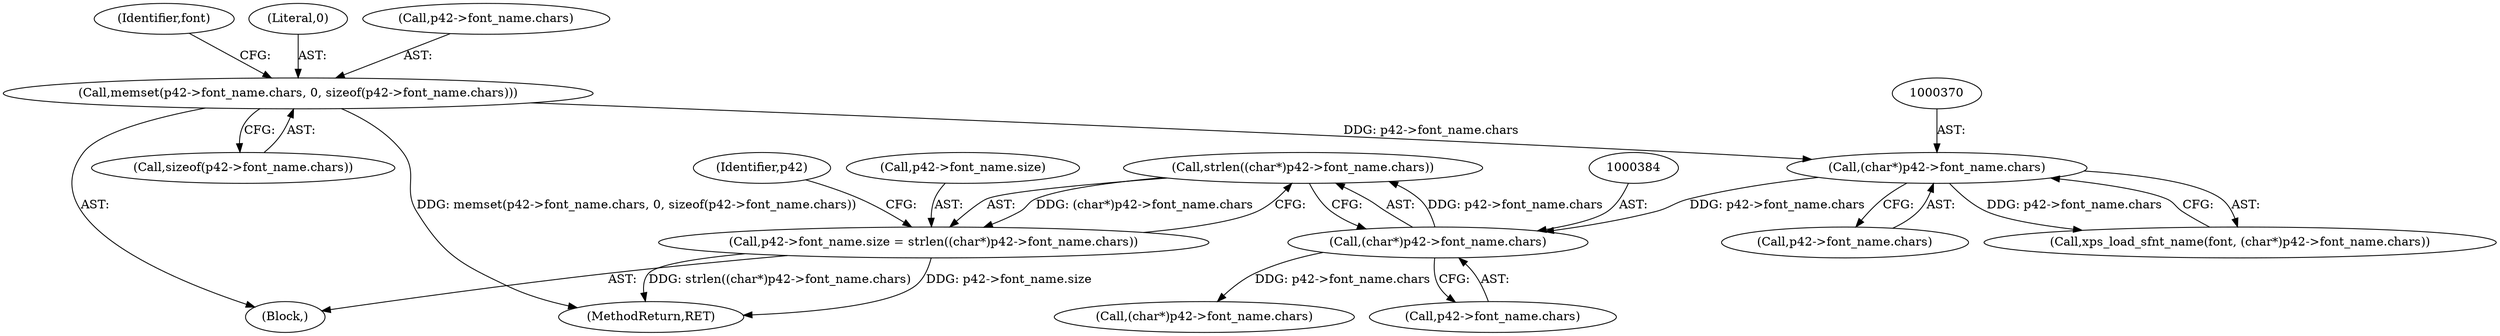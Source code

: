 digraph "0_ghostscript_3c2aebbedd37fab054e80f2e315de07d7e9b5bdb_0@API" {
"1000382" [label="(Call,strlen((char*)p42->font_name.chars))"];
"1000383" [label="(Call,(char*)p42->font_name.chars)"];
"1000369" [label="(Call,(char*)p42->font_name.chars)"];
"1000354" [label="(Call,memset(p42->font_name.chars, 0, sizeof(p42->font_name.chars)))"];
"1000376" [label="(Call,p42->font_name.size = strlen((char*)p42->font_name.chars))"];
"1000383" [label="(Call,(char*)p42->font_name.chars)"];
"1000368" [label="(Identifier,font)"];
"1000393" [label="(Identifier,p42)"];
"1000360" [label="(Literal,0)"];
"1000385" [label="(Call,p42->font_name.chars)"];
"1000354" [label="(Call,memset(p42->font_name.chars, 0, sizeof(p42->font_name.chars)))"];
"1000361" [label="(Call,sizeof(p42->font_name.chars))"];
"1000355" [label="(Call,p42->font_name.chars)"];
"1000553" [label="(MethodReturn,RET)"];
"1000411" [label="(Call,(char*)p42->font_name.chars)"];
"1000377" [label="(Call,p42->font_name.size)"];
"1000140" [label="(Block,)"];
"1000367" [label="(Call,xps_load_sfnt_name(font, (char*)p42->font_name.chars))"];
"1000369" [label="(Call,(char*)p42->font_name.chars)"];
"1000371" [label="(Call,p42->font_name.chars)"];
"1000376" [label="(Call,p42->font_name.size = strlen((char*)p42->font_name.chars))"];
"1000382" [label="(Call,strlen((char*)p42->font_name.chars))"];
"1000382" -> "1000376"  [label="AST: "];
"1000382" -> "1000383"  [label="CFG: "];
"1000383" -> "1000382"  [label="AST: "];
"1000376" -> "1000382"  [label="CFG: "];
"1000382" -> "1000376"  [label="DDG: (char*)p42->font_name.chars"];
"1000383" -> "1000382"  [label="DDG: p42->font_name.chars"];
"1000383" -> "1000385"  [label="CFG: "];
"1000384" -> "1000383"  [label="AST: "];
"1000385" -> "1000383"  [label="AST: "];
"1000369" -> "1000383"  [label="DDG: p42->font_name.chars"];
"1000383" -> "1000411"  [label="DDG: p42->font_name.chars"];
"1000369" -> "1000367"  [label="AST: "];
"1000369" -> "1000371"  [label="CFG: "];
"1000370" -> "1000369"  [label="AST: "];
"1000371" -> "1000369"  [label="AST: "];
"1000367" -> "1000369"  [label="CFG: "];
"1000369" -> "1000367"  [label="DDG: p42->font_name.chars"];
"1000354" -> "1000369"  [label="DDG: p42->font_name.chars"];
"1000354" -> "1000140"  [label="AST: "];
"1000354" -> "1000361"  [label="CFG: "];
"1000355" -> "1000354"  [label="AST: "];
"1000360" -> "1000354"  [label="AST: "];
"1000361" -> "1000354"  [label="AST: "];
"1000368" -> "1000354"  [label="CFG: "];
"1000354" -> "1000553"  [label="DDG: memset(p42->font_name.chars, 0, sizeof(p42->font_name.chars))"];
"1000376" -> "1000140"  [label="AST: "];
"1000377" -> "1000376"  [label="AST: "];
"1000393" -> "1000376"  [label="CFG: "];
"1000376" -> "1000553"  [label="DDG: p42->font_name.size"];
"1000376" -> "1000553"  [label="DDG: strlen((char*)p42->font_name.chars)"];
}
